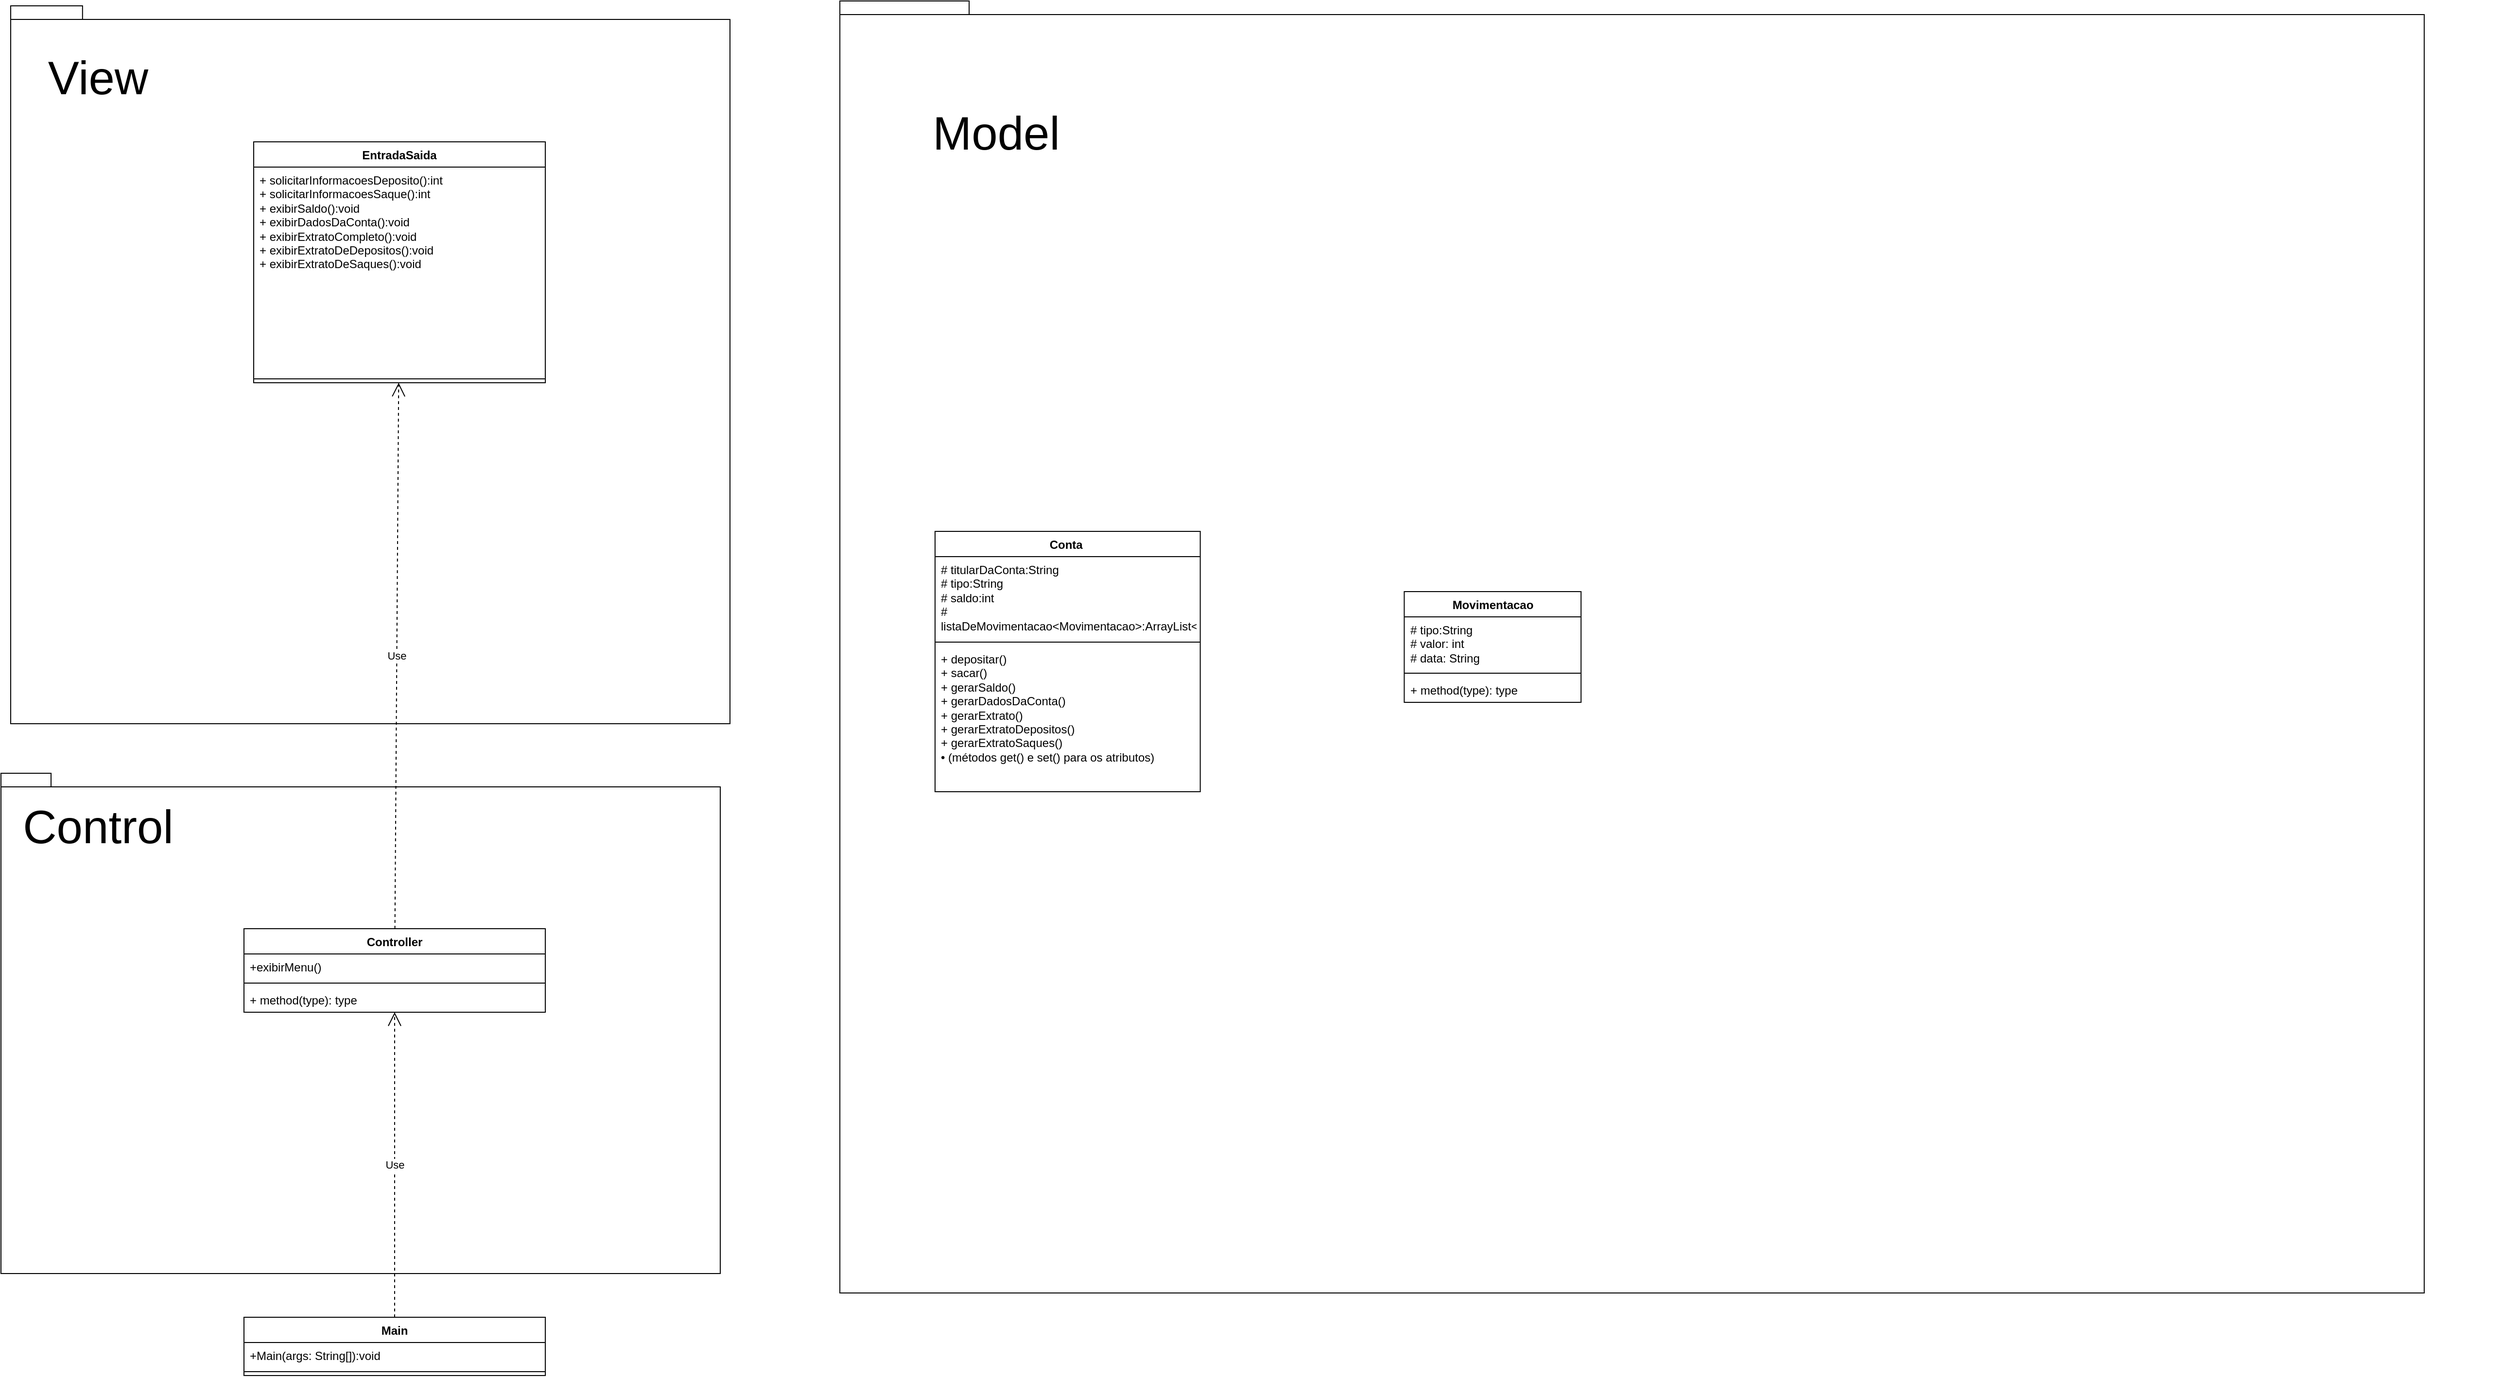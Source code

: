 <mxfile version="22.1.4" type="google">
  <diagram name="Página-1" id="wkBqPO9mRIv1jqaeK_lQ">
    <mxGraphModel grid="1" page="1" gridSize="10" guides="1" tooltips="1" connect="1" arrows="1" fold="1" pageScale="1" pageWidth="827" pageHeight="1169" math="0" shadow="0">
      <root>
        <mxCell id="0" />
        <mxCell id="1" parent="0" />
        <mxCell id="ZDYXa_QKmoX-SmDsttya-9" value="" style="group" connectable="0" vertex="1" parent="1">
          <mxGeometry x="-190" y="-880" width="740" height="739" as="geometry" />
        </mxCell>
        <mxCell id="ZDYXa_QKmoX-SmDsttya-1" value="" style="shape=folder;fontStyle=1;spacingTop=10;tabWidth=40;tabHeight=14;tabPosition=left;html=1;whiteSpace=wrap;movable=1;resizable=1;rotatable=1;deletable=1;editable=1;locked=0;connectable=1;" vertex="1" parent="ZDYXa_QKmoX-SmDsttya-9">
          <mxGeometry width="740" height="739" as="geometry" />
        </mxCell>
        <mxCell id="ZDYXa_QKmoX-SmDsttya-8" value="&lt;font style=&quot;font-size: 48px;&quot;&gt;View&lt;/font&gt;" style="text;html=1;strokeColor=none;fillColor=none;align=center;verticalAlign=middle;whiteSpace=wrap;rounded=0;movable=1;resizable=1;rotatable=1;deletable=1;editable=1;locked=0;connectable=1;" vertex="1" parent="ZDYXa_QKmoX-SmDsttya-9">
          <mxGeometry x="60" y="59" width="60" height="30" as="geometry" />
        </mxCell>
        <mxCell id="ZDYXa_QKmoX-SmDsttya-18" value="EntradaSaida" style="swimlane;fontStyle=1;align=center;verticalAlign=top;childLayout=stackLayout;horizontal=1;startSize=26;horizontalStack=0;resizeParent=1;resizeParentMax=0;resizeLast=0;collapsible=1;marginBottom=0;whiteSpace=wrap;html=1;" vertex="1" parent="ZDYXa_QKmoX-SmDsttya-9">
          <mxGeometry x="250" y="140" width="300" height="248" as="geometry" />
        </mxCell>
        <mxCell id="ZDYXa_QKmoX-SmDsttya-19" value="&lt;div&gt;+ solicitarInformacoesDeposito():int&amp;nbsp;&lt;/div&gt;&lt;div&gt;+ solicitarInformacoesSaque():int&amp;nbsp;&lt;/div&gt;&lt;div&gt;+ exibirSaldo():void&amp;nbsp;&lt;/div&gt;&lt;div&gt;+ exibirDadosDaConta():void&amp;nbsp;&amp;nbsp;&lt;/div&gt;&lt;div&gt;+ exibirExtratoCompleto():void&amp;nbsp;&lt;/div&gt;&lt;div&gt;+ exibirExtratoDeDepositos():void&amp;nbsp;&lt;/div&gt;&lt;div&gt;+ exibirExtratoDeSaques():void&amp;nbsp;&lt;/div&gt;" style="text;strokeColor=none;fillColor=none;align=left;verticalAlign=top;spacingLeft=4;spacingRight=4;overflow=hidden;rotatable=0;points=[[0,0.5],[1,0.5]];portConstraint=eastwest;whiteSpace=wrap;html=1;" vertex="1" parent="ZDYXa_QKmoX-SmDsttya-18">
          <mxGeometry y="26" width="300" height="214" as="geometry" />
        </mxCell>
        <mxCell id="ZDYXa_QKmoX-SmDsttya-20" value="" style="line;strokeWidth=1;fillColor=none;align=left;verticalAlign=middle;spacingTop=-1;spacingLeft=3;spacingRight=3;rotatable=0;labelPosition=right;points=[];portConstraint=eastwest;strokeColor=inherit;" vertex="1" parent="ZDYXa_QKmoX-SmDsttya-18">
          <mxGeometry y="240" width="300" height="8" as="geometry" />
        </mxCell>
        <mxCell id="ZDYXa_QKmoX-SmDsttya-11" value="" style="group" connectable="0" vertex="1" parent="1">
          <mxGeometry x="-200" y="-90" width="740" height="515" as="geometry" />
        </mxCell>
        <mxCell id="ZDYXa_QKmoX-SmDsttya-2" value="" style="shape=folder;fontStyle=1;spacingTop=10;tabWidth=40;tabHeight=14;tabPosition=left;html=1;whiteSpace=wrap;" vertex="1" parent="ZDYXa_QKmoX-SmDsttya-11">
          <mxGeometry width="740" height="515" as="geometry" />
        </mxCell>
        <mxCell id="ZDYXa_QKmoX-SmDsttya-10" value="&lt;font style=&quot;font-size: 48px;&quot;&gt;Control&lt;/font&gt;" style="text;html=1;strokeColor=none;fillColor=none;align=center;verticalAlign=middle;whiteSpace=wrap;rounded=0;" vertex="1" parent="ZDYXa_QKmoX-SmDsttya-11">
          <mxGeometry x="70" y="40" width="60" height="30" as="geometry" />
        </mxCell>
        <mxCell id="ZDYXa_QKmoX-SmDsttya-4" value="Controller" style="swimlane;fontStyle=1;align=center;verticalAlign=top;childLayout=stackLayout;horizontal=1;startSize=26;horizontalStack=0;resizeParent=1;resizeParentMax=0;resizeLast=0;collapsible=1;marginBottom=0;whiteSpace=wrap;html=1;" vertex="1" parent="ZDYXa_QKmoX-SmDsttya-11">
          <mxGeometry x="250" y="160" width="310" height="86" as="geometry" />
        </mxCell>
        <mxCell id="ZDYXa_QKmoX-SmDsttya-5" value="+exibirMenu()&lt;br/&gt;" style="text;strokeColor=none;fillColor=none;align=left;verticalAlign=top;spacingLeft=4;spacingRight=4;overflow=hidden;rotatable=0;points=[[0,0.5],[1,0.5]];portConstraint=eastwest;whiteSpace=wrap;html=1;" vertex="1" parent="ZDYXa_QKmoX-SmDsttya-4">
          <mxGeometry y="26" width="310" height="26" as="geometry" />
        </mxCell>
        <mxCell id="ZDYXa_QKmoX-SmDsttya-6" value="" style="line;strokeWidth=1;fillColor=none;align=left;verticalAlign=middle;spacingTop=-1;spacingLeft=3;spacingRight=3;rotatable=0;labelPosition=right;points=[];portConstraint=eastwest;strokeColor=inherit;" vertex="1" parent="ZDYXa_QKmoX-SmDsttya-4">
          <mxGeometry y="52" width="310" height="8" as="geometry" />
        </mxCell>
        <mxCell id="ZDYXa_QKmoX-SmDsttya-7" value="+ method(type): type" style="text;strokeColor=none;fillColor=none;align=left;verticalAlign=top;spacingLeft=4;spacingRight=4;overflow=hidden;rotatable=0;points=[[0,0.5],[1,0.5]];portConstraint=eastwest;whiteSpace=wrap;html=1;" vertex="1" parent="ZDYXa_QKmoX-SmDsttya-4">
          <mxGeometry y="60" width="310" height="26" as="geometry" />
        </mxCell>
        <mxCell id="ZDYXa_QKmoX-SmDsttya-14" value="Main" style="swimlane;fontStyle=1;align=center;verticalAlign=top;childLayout=stackLayout;horizontal=1;startSize=26;horizontalStack=0;resizeParent=1;resizeParentMax=0;resizeLast=0;collapsible=1;marginBottom=0;whiteSpace=wrap;html=1;" vertex="1" parent="1">
          <mxGeometry x="50" y="470" width="310" height="60" as="geometry" />
        </mxCell>
        <mxCell id="ZDYXa_QKmoX-SmDsttya-15" value="+Main(args: String[]):void" style="text;strokeColor=none;fillColor=none;align=left;verticalAlign=top;spacingLeft=4;spacingRight=4;overflow=hidden;rotatable=0;points=[[0,0.5],[1,0.5]];portConstraint=eastwest;whiteSpace=wrap;html=1;" vertex="1" parent="ZDYXa_QKmoX-SmDsttya-14">
          <mxGeometry y="26" width="310" height="26" as="geometry" />
        </mxCell>
        <mxCell id="ZDYXa_QKmoX-SmDsttya-16" value="" style="line;strokeWidth=1;fillColor=none;align=left;verticalAlign=middle;spacingTop=-1;spacingLeft=3;spacingRight=3;rotatable=0;labelPosition=right;points=[];portConstraint=eastwest;strokeColor=inherit;" vertex="1" parent="ZDYXa_QKmoX-SmDsttya-14">
          <mxGeometry y="52" width="310" height="8" as="geometry" />
        </mxCell>
        <mxCell id="ZDYXa_QKmoX-SmDsttya-23" value="Use" style="endArrow=open;endSize=12;dashed=1;html=1;rounded=0;" edge="1" parent="1" source="ZDYXa_QKmoX-SmDsttya-14" target="ZDYXa_QKmoX-SmDsttya-4">
          <mxGeometry width="160" relative="1" as="geometry">
            <mxPoint x="230" y="190" as="sourcePoint" />
            <mxPoint x="390" y="190" as="targetPoint" />
          </mxGeometry>
        </mxCell>
        <mxCell id="ZDYXa_QKmoX-SmDsttya-24" value="Use" style="endArrow=open;endSize=12;dashed=1;html=1;rounded=0;" edge="1" parent="1" source="ZDYXa_QKmoX-SmDsttya-4" target="ZDYXa_QKmoX-SmDsttya-18">
          <mxGeometry width="160" relative="1" as="geometry">
            <mxPoint x="150" y="-10" as="sourcePoint" />
            <mxPoint x="310" y="-10" as="targetPoint" />
          </mxGeometry>
        </mxCell>
        <mxCell id="ZDYXa_QKmoX-SmDsttya-41" value="" style="group" connectable="0" vertex="1" parent="1">
          <mxGeometry x="740" y="-870" width="1630" height="1330" as="geometry" />
        </mxCell>
        <mxCell id="ZDYXa_QKmoX-SmDsttya-3" value="" style="shape=folder;fontStyle=1;spacingTop=10;tabWidth=40;tabHeight=14;tabPosition=left;html=1;whiteSpace=wrap;" vertex="1" parent="ZDYXa_QKmoX-SmDsttya-41">
          <mxGeometry x="-76.953" y="-15" width="1630" height="1330" as="geometry" />
        </mxCell>
        <mxCell id="ZDYXa_QKmoX-SmDsttya-40" value="&lt;font style=&quot;font-size: 48px;&quot;&gt;Model&lt;/font&gt;" style="text;html=1;strokeColor=none;fillColor=none;align=center;verticalAlign=middle;whiteSpace=wrap;rounded=0;" vertex="1" parent="ZDYXa_QKmoX-SmDsttya-41">
          <mxGeometry x="62.961" y="106" width="41.974" height="30" as="geometry" />
        </mxCell>
        <mxCell id="ZDYXa_QKmoX-SmDsttya-25" value="Conta&amp;nbsp;" style="swimlane;fontStyle=1;align=center;verticalAlign=top;childLayout=stackLayout;horizontal=1;startSize=26;horizontalStack=0;resizeParent=1;resizeParentMax=0;resizeLast=0;collapsible=1;marginBottom=0;whiteSpace=wrap;html=1;container=0;" vertex="1" parent="ZDYXa_QKmoX-SmDsttya-41">
          <mxGeometry x="20.987" y="531" width="272.833" height="268" as="geometry" />
        </mxCell>
        <mxCell id="ZDYXa_QKmoX-SmDsttya-26" value="&lt;div&gt;# titularDaConta:String&amp;nbsp;&lt;/div&gt;&lt;div&gt;# tipo:String&amp;nbsp;&lt;/div&gt;&lt;div&gt;# saldo:int&amp;nbsp;&lt;/div&gt;&lt;div&gt;# listaDeMovimentacao&amp;lt;Movimentacao&amp;gt;:ArrayList&amp;lt;&amp;gt;&lt;/div&gt;" style="text;strokeColor=none;fillColor=none;align=left;verticalAlign=top;spacingLeft=4;spacingRight=4;overflow=hidden;rotatable=0;points=[[0,0.5],[1,0.5]];portConstraint=eastwest;whiteSpace=wrap;html=1;container=0;" vertex="1" parent="ZDYXa_QKmoX-SmDsttya-25">
          <mxGeometry y="26" width="272.833" height="84" as="geometry" />
        </mxCell>
        <mxCell id="ZDYXa_QKmoX-SmDsttya-27" value="" style="line;strokeWidth=1;fillColor=none;align=left;verticalAlign=middle;spacingTop=-1;spacingLeft=3;spacingRight=3;rotatable=0;labelPosition=right;points=[];portConstraint=eastwest;strokeColor=inherit;container=0;" vertex="1" parent="ZDYXa_QKmoX-SmDsttya-25">
          <mxGeometry y="110" width="272.833" height="8" as="geometry" />
        </mxCell>
        <mxCell id="ZDYXa_QKmoX-SmDsttya-28" value="&lt;div&gt;+ depositar()&lt;/div&gt;&lt;div&gt;+ sacar()&lt;/div&gt;&lt;div&gt;+ gerarSaldo()&lt;/div&gt;&lt;div&gt;+ gerarDadosDaConta()&lt;/div&gt;&lt;div&gt;+ gerarExtrato()&lt;/div&gt;&lt;div&gt;+ gerarExtratoDepositos()&lt;/div&gt;&lt;div&gt;+ gerarExtratoSaques()&lt;/div&gt;&lt;div&gt;• (métodos get() e set() para os atributos)&lt;/div&gt;&lt;div&gt;&lt;br&gt;&lt;/div&gt;" style="text;strokeColor=none;fillColor=none;align=left;verticalAlign=top;spacingLeft=4;spacingRight=4;overflow=hidden;rotatable=0;points=[[0,0.5],[1,0.5]];portConstraint=eastwest;whiteSpace=wrap;html=1;container=0;" vertex="1" parent="ZDYXa_QKmoX-SmDsttya-25">
          <mxGeometry y="118" width="272.833" height="150" as="geometry" />
        </mxCell>
        <mxCell id="ZDYXa_QKmoX-SmDsttya-30" value="Movimentacao" style="swimlane;fontStyle=1;align=center;verticalAlign=top;childLayout=stackLayout;horizontal=1;startSize=26;horizontalStack=0;resizeParent=1;resizeParentMax=0;resizeLast=0;collapsible=1;marginBottom=0;whiteSpace=wrap;html=1;container=0;" vertex="1" parent="ZDYXa_QKmoX-SmDsttya-41">
          <mxGeometry x="503.691" y="593" width="181.888" height="114" as="geometry" />
        </mxCell>
        <mxCell id="ZDYXa_QKmoX-SmDsttya-31" value="&lt;div&gt;# tipo:String&amp;nbsp;&lt;/div&gt;&lt;div&gt;# valor: int&amp;nbsp;&lt;/div&gt;&lt;div&gt;# data: String&amp;nbsp;&lt;/div&gt;" style="text;strokeColor=none;fillColor=none;align=left;verticalAlign=top;spacingLeft=4;spacingRight=4;overflow=hidden;rotatable=0;points=[[0,0.5],[1,0.5]];portConstraint=eastwest;whiteSpace=wrap;html=1;container=0;" vertex="1" parent="ZDYXa_QKmoX-SmDsttya-30">
          <mxGeometry y="26" width="181.888" height="54" as="geometry" />
        </mxCell>
        <mxCell id="ZDYXa_QKmoX-SmDsttya-32" value="" style="line;strokeWidth=1;fillColor=none;align=left;verticalAlign=middle;spacingTop=-1;spacingLeft=3;spacingRight=3;rotatable=0;labelPosition=right;points=[];portConstraint=eastwest;strokeColor=inherit;container=0;" vertex="1" parent="ZDYXa_QKmoX-SmDsttya-30">
          <mxGeometry y="80" width="181.888" height="8" as="geometry" />
        </mxCell>
        <mxCell id="ZDYXa_QKmoX-SmDsttya-33" value="+ method(type): type" style="text;strokeColor=none;fillColor=none;align=left;verticalAlign=top;spacingLeft=4;spacingRight=4;overflow=hidden;rotatable=0;points=[[0,0.5],[1,0.5]];portConstraint=eastwest;whiteSpace=wrap;html=1;container=0;" vertex="1" parent="ZDYXa_QKmoX-SmDsttya-30">
          <mxGeometry y="88" width="181.888" height="26" as="geometry" />
        </mxCell>
      </root>
    </mxGraphModel>
  </diagram>
</mxfile>
